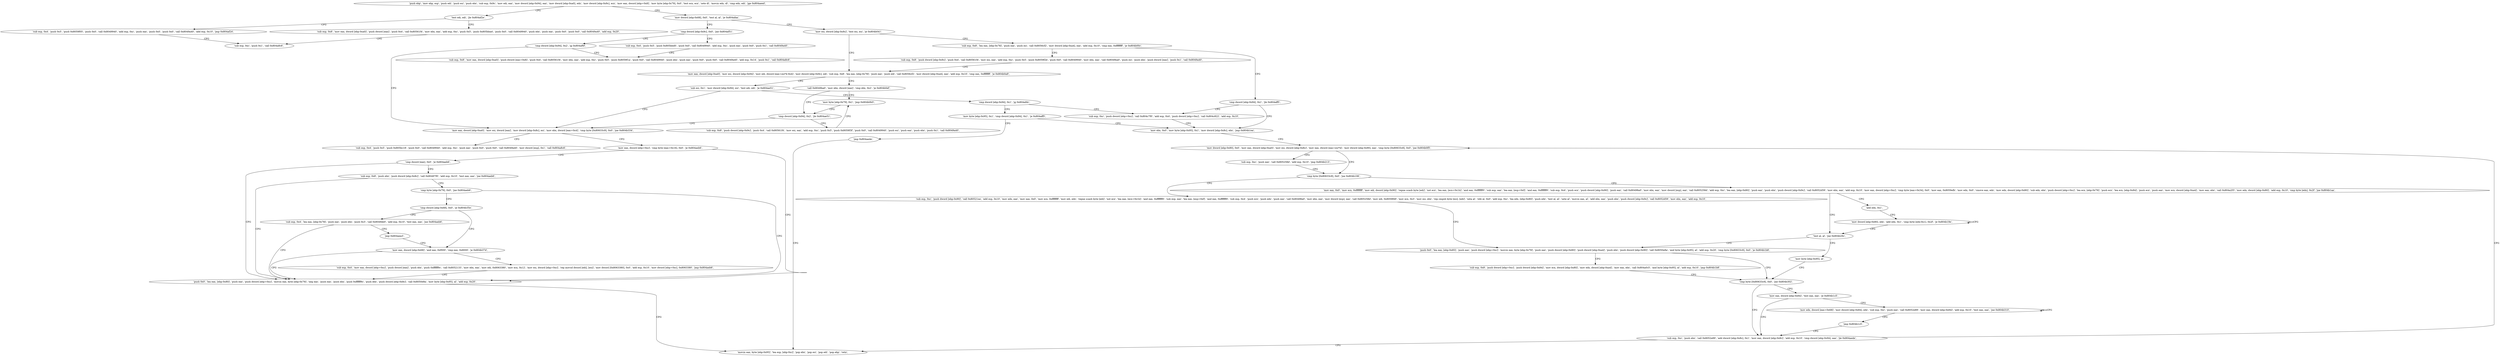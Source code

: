 digraph "func" {
"134524401" [label = "'push ebp', 'mov ebp, esp', 'push edi', 'push esi', 'push ebx', 'sub esp, 0x9c', 'mov edi, eax', 'mov dword [ebp-0x94], eax', 'mov dword [ebp-0xa0], edx', 'mov dword [ebp-0x9c], ecx', 'mov eax, dword [ebp+0x8]', 'mov byte [ebp-0x79], 0x0', 'test ecx, ecx', 'sete dl', 'movzx edx, dl', 'cmp edx, edi', 'jge 0x804aeed', " ]
"134524653" [label = "'test edi, edi', 'jle 0x804af2e', " ]
"134524456" [label = "'mov dword [ebp-0x68], 0x0', 'test al, al', 'je 0x804afaa', " ]
"134524718" [label = "'sub esp, 0x4', 'push 0x5', 'push 0x8059f05', 'push 0x0', 'call 0x8049940', 'add esp, 0xc', 'push eax', 'push 0x0', 'push 0x0', 'call 0x8049a40', 'add esp, 0x10', 'jmp 0x804af24', " ]
"134524657" [label = "'sub esp, 0x8', 'mov eax, dword [ebp-0xa0]', 'push dword [eax]', 'push 0x4', 'call 0x80561f4', 'mov ebx, eax', 'add esp, 0xc', 'push 0x5', 'push 0x805bba4', 'push 0x0', 'call 0x8049940', 'push ebx', 'push eax', 'push 0x0', 'push 0x0', 'call 0x8049a40', 'add esp, 0x20', " ]
"134524842" [label = "'mov esi, dword [ebp-0x9c]', 'test esi, esi', 'je 0x804b041', " ]
"134524471" [label = "'cmp dword [ebp-0x9c], 0x0', 'jne 0x804af51', " ]
"134524708" [label = "'sub esp, 0xc', 'push 0x1', 'call 0x804a8c6', " ]
"134524993" [label = "'mov eax, dword [ebp-0xa0]', 'mov esi, dword [ebp-0x94]', 'mov edi, dword [eax+esi*4-0x4]', 'mov dword [ebp-0x9c], edi', 'sub esp, 0x8', 'lea eax, [ebp-0x78]', 'push eax', 'push edi', 'call 0x8056cf2', 'mov dword [ebp-0xa4], eax', 'add esp, 0x10', 'cmp eax, 0xffffffff', 'je 0x804b0a9', " ]
"134524856" [label = "'sub esp, 0x8', 'lea eax, [ebp-0x78]', 'push eax', 'push esi', 'call 0x8056cf2', 'mov dword [ebp-0xa4], eax', 'add esp, 0x10', 'cmp eax, 0xffffffff', 'je 0x804b00c', " ]
"134524753" [label = "'sub esp, 0x4', 'push 0x5', 'push 0x805bbd0', 'push 0x0', 'call 0x8049940', 'add esp, 0xc', 'push eax', 'push 0x0', 'push 0x1', 'call 0x8049a40', " ]
"134524484" [label = "'cmp dword [ebp-0x94], 0x2', 'jg 0x804af6f', " ]
"134525097" [label = "'call 0x8049ba0', 'mov ebx, dword [eax]', 'cmp ebx, 0x2', 'je 0x804b0ef', " ]
"134525042" [label = "'sub esi, 0x1', 'mov dword [ebp-0x94], esi', 'test edi, edi', 'je 0x804ae51', " ]
"134524940" [label = "'sub esp, 0x8', 'push dword [ebp-0x9c]', 'push 0x4', 'call 0x80561f4', 'mov esi, eax', 'add esp, 0xc', 'push 0x5', 'push 0x8059f2b', 'push 0x0', 'call 0x8049940', 'mov ebx, eax', 'call 0x8049ba0', 'push esi', 'push ebx', 'push dword [eax]', 'push 0x1', 'call 0x8049a40', " ]
"134524883" [label = "'cmp dword [ebp-0x94], 0x1', 'jle 0x804aff5', " ]
"134524783" [label = "'sub esp, 0x8', 'mov eax, dword [ebp-0xa0]', 'push dword [eax+0x8]', 'push 0x4', 'call 0x80561f4', 'mov ebx, eax', 'add esp, 0xc', 'push 0x5', 'push 0x8059f1a', 'push 0x0', 'call 0x8049940', 'push ebx', 'push eax', 'push 0x0', 'push 0x0', 'call 0x8049a40', 'add esp, 0x14', 'push 0x1', 'call 0x804a8c6', " ]
"134524497" [label = "'mov eax, dword [ebp-0xa0]', 'mov esi, dword [eax]', 'mov dword [ebp-0x8c], esi', 'mov ebx, dword [eax+0x4]', 'cmp byte [0x80633c9], 0x0', 'jne 0x804b334', " ]
"134525167" [label = "'mov byte [ebp-0x79], 0x1', 'jmp 0x804b0b5', " ]
"134525109" [label = "'cmp dword [ebp-0x94], 0x2', 'jle 0x804ae51', " ]
"134525059" [label = "'cmp dword [ebp-0x94], 0x1', 'jg 0x804afdc', " ]
"134524917" [label = "'mov ebx, 0x0', 'mov byte [ebp-0x95], 0x1', 'mov dword [ebp-0x8c], ebx', 'jmp 0x804b1ea', " ]
"134524892" [label = "'sub esp, 0xc', 'push dword [ebp+0xc]', 'call 0x804c7f0', 'add esp, 0x4', 'push dword [ebp+0xc]', 'call 0x804c822', 'add esp, 0x10', " ]
"134525748" [label = "'sub esp, 0x4', 'push 0x5', 'push 0x805bc18', 'push 0x0', 'call 0x8049940', 'add esp, 0xc', 'push eax', 'push 0x0', 'push 0x0', 'call 0x8049a40', 'mov dword [esp], 0x1', 'call 0x804a8c6', " ]
"134524527" [label = "'mov eax, dword [ebp+0xc]', 'cmp byte [eax+0x16], 0x0', 'je 0x804aeb6', " ]
"134525122" [label = "'sub esp, 0x8', 'push dword [ebp-0x9c]', 'push 0x4', 'call 0x80561f4', 'mov esi, eax', 'add esp, 0xc', 'push 0x5', 'push 0x8059f3f', 'push 0x0', 'call 0x8049940', 'push esi', 'push eax', 'push ebx', 'push 0x1', 'call 0x8049a40', " ]
"134525072" [label = "'mov byte [ebp-0x95], 0x1', 'cmp dword [ebp-0x94], 0x1', 'je 0x804aff5', " ]
"134525418" [label = "'mov dword [ebp-0x80], 0x0', 'mov eax, dword [ebp-0xa0]', 'mov esi, dword [ebp-0x8c]', 'mov eax, dword [eax+esi*4]', 'mov dword [ebp-0x90], eax', 'cmp byte [0x80633c8], 0x0', 'jne 0x804b0f5', " ]
"134524598" [label = "'push 0x0', 'lea eax, [ebp-0x80]', 'push eax', 'push dword [ebp+0xc]', 'movzx eax, byte [ebp-0x79]', 'neg eax', 'push eax', 'push ebx', 'push 0xffffff9c', 'push ebx', 'push dword [ebp-0x8c]', 'call 0x8050e8a', 'mov byte [ebp-0x95], al', 'add esp, 0x20', " ]
"134524536" [label = "'cmp dword [eax], 0x0', 'je 0x804aeb6', " ]
"134525092" [label = "'jmp 0x804aede', " ]
"134525173" [label = "'sub esp, 0xc', 'push eax', 'call 0x805258d', 'add esp, 0x10', 'jmp 0x804b213', " ]
"134525459" [label = "'cmp byte [0x80633c9], 0x0', 'jne 0x804b106', " ]
"134524638" [label = "'movzx eax, byte [ebp-0x95]', 'lea esp, [ebp-0xc]', 'pop ebx', 'pop esi', 'pop edi', 'pop ebp', 'retn', " ]
"134524541" [label = "'sub esp, 0x8', 'push ebx', 'push dword [ebp-0x8c]', 'call 0x80497f0', 'add esp, 0x10', 'test eax, eax', 'jne 0x804aeb6', " ]
"134525190" [label = "'mov eax, 0x0', 'mov ecx, 0xffffffff', 'mov edi, dword [ebp-0x90]', 'repne scasb byte [edi]', 'not ecx', 'lea eax, [ecx+0x1b]', 'and eax, 0xfffffff0', 'sub esp, eax', 'lea eax, [esp+0xf]', 'and eax, 0xfffffff0', 'sub esp, 0x4', 'push ecx', 'push dword [ebp-0x90]', 'push eax', 'call 0x80498a0', 'mov ebx, eax', 'mov dword [esp], eax', 'call 0x805258d', 'add esp, 0xc', 'lea eax, [ebp-0x80]', 'push eax', 'push ebx', 'push dword [ebp-0x9c]', 'call 0x8052d59', 'mov ebx, eax', 'add esp, 0x10', 'mov eax, dword [ebp+0xc]', 'cmp byte [eax+0x34], 0x0', 'mov eax, 0x8059efb', 'mov edx, 0x0', 'cmove eax, edx', 'mov edx, dword [ebp-0x80]', 'sub edx, ebx', 'push dword [ebp+0xc]', 'lea ecx, [ebp-0x79]', 'push ecx', 'lea ecx, [ebp-0x84]', 'push ecx', 'push eax', 'mov ecx, dword [ebp-0xa4]', 'mov eax, ebx', 'call 0x804a2f3', 'mov edx, dword [ebp-0x80]', 'add esp, 0x10', 'cmp byte [edx], 0x2f', 'jne 0x804b1aa', " ]
"134525472" [label = "'sub esp, 0xc', 'push dword [ebp-0x90]', 'call 0x80521ea', 'add esp, 0x10', 'mov edx, eax', 'mov eax, 0x0', 'mov ecx, 0xffffffff', 'mov edi, edx', 'repne scasb byte [edi]', 'not ecx', 'lea eax, [ecx+0x1b]', 'and eax, 0xfffffff0', 'sub esp, eax', 'lea eax, [esp+0xf]', 'and eax, 0xfffffff0', 'sub esp, 0x4', 'push ecx', 'push edx', 'push eax', 'call 0x80498a0', 'mov ebx, eax', 'mov dword [esp], eax', 'call 0x805258d', 'mov edi, 0x8059f49', 'mov ecx, 0x3', 'mov esi, ebx', 'rep cmpsb byte [esi], [edi]', 'seta al', 'sbb al, 0x0', 'add esp, 0xc', 'lea edx, [ebp-0x80]', 'push edx', 'test al, al', 'sete al', 'movzx eax, al', 'add ebx, eax', 'push ebx', 'push dword [ebp-0x9c]', 'call 0x8052d59', 'mov ebx, eax', 'add esp, 0x10', " ]
"134524563" [label = "'cmp byte [ebp-0x79], 0x0', 'jne 0x804aeb6', " ]
"134525354" [label = "'test al, al', 'jne 0x804b29c', " ]
"134525339" [label = "'add edx, 0x1', " ]
"134525596" [label = "'push 0x0', 'lea eax, [ebp-0x85]', 'push eax', 'push dword [ebp+0xc]', 'movzx eax, byte [ebp-0x79]', 'push eax', 'push dword [ebp-0x80]', 'push dword [ebp-0xa4]', 'push ebx', 'push dword [ebp-0x90]', 'call 0x8050e8a', 'and byte [ebp-0x95], al', 'add esp, 0x20', 'cmp byte [0x80633c9], 0x0', 'je 0x804b1b8', " ]
"134524569" [label = "'cmp dword [ebp-0x68], 0x0', 'je 0x804b35e', " ]
"134525362" [label = "'mov byte [ebp-0x95], al', " ]
"134525342" [label = "'mov dword [ebp-0x80], edx', 'add edx, 0x1', 'cmp byte [edx-0x1], 0x2f', 'je 0x804b19e', " ]
"134525368" [label = "'cmp byte [0x80633c9], 0x0', 'jne 0x804b302', " ]
"134525698" [label = "'mov eax, dword [ebp-0x84]', 'test eax, eax', 'je 0x804b1c5', " ]
"134525381" [label = "'sub esp, 0xc', 'push ebx', 'call 0x8052e89', 'add dword [ebp-0x8c], 0x1', 'mov eax, dword [ebp-0x8c]', 'add esp, 0x10', 'cmp dword [ebp-0x94], eax', 'jle 0x804aede', " ]
"134525656" [label = "'sub esp, 0x8', 'push dword [ebp+0xc]', 'push dword [ebp-0x84]', 'mov ecx, dword [ebp-0x80]', 'mov edx, dword [ebp-0xa4]', 'mov eax, ebx', 'call 0x804a0c5', 'and byte [ebp-0x95], al', 'add esp, 0x10', 'jmp 0x804b1b8', " ]
"134525790" [label = "'sub esp, 0x4', 'lea eax, [ebp-0x78]', 'push eax', 'push ebx', 'push 0x3', 'call 0x8049de0', 'add esp, 0x10', 'test eax, eax', 'jne 0x804aeb6', " ]
"134524579" [label = "'mov eax, dword [ebp-0x68]', 'and eax, 0xf000', 'cmp eax, 0x8000', 'je 0x804b37d', " ]
"134525712" [label = "'mov edx, dword [eax+0x68]', 'mov dword [ebp-0x84], edx', 'sub esp, 0xc', 'push eax', 'call 0x8052e89', 'mov eax, dword [ebp-0x84]', 'add esp, 0x10', 'test eax, eax', 'jne 0x804b310', " ]
"134525816" [label = "'jmp 0x804aea3', " ]
"134525821" [label = "'sub esp, 0x4', 'mov eax, dword [ebp+0xc]', 'push dword [eax]', 'push ebx', 'push 0xffffff9c', 'call 0x8052133', 'mov ebx, eax', 'mov edi, 0x8063380', 'mov ecx, 0x12', 'mov esi, dword [ebp+0xc]', 'rep movsd dword [edi], [esi]', 'mov dword [0x8063380], 0x0', 'add esp, 0x10', 'mov dword [ebp+0xc], 0x8063380', 'jmp 0x804aeb6', " ]
"134525743" [label = "'jmp 0x804b1c5', " ]
"134524401" -> "134524653" [ label = "CFG" ]
"134524401" -> "134524456" [ label = "CFG" ]
"134524653" -> "134524718" [ label = "CFG" ]
"134524653" -> "134524657" [ label = "CFG" ]
"134524456" -> "134524842" [ label = "CFG" ]
"134524456" -> "134524471" [ label = "CFG" ]
"134524718" -> "134524708" [ label = "CFG" ]
"134524657" -> "134524708" [ label = "CFG" ]
"134524842" -> "134524993" [ label = "CFG" ]
"134524842" -> "134524856" [ label = "CFG" ]
"134524471" -> "134524753" [ label = "CFG" ]
"134524471" -> "134524484" [ label = "CFG" ]
"134524993" -> "134525097" [ label = "CFG" ]
"134524993" -> "134525042" [ label = "CFG" ]
"134524856" -> "134524940" [ label = "CFG" ]
"134524856" -> "134524883" [ label = "CFG" ]
"134524753" -> "134524783" [ label = "CFG" ]
"134524484" -> "134524783" [ label = "CFG" ]
"134524484" -> "134524497" [ label = "CFG" ]
"134525097" -> "134525167" [ label = "CFG" ]
"134525097" -> "134525109" [ label = "CFG" ]
"134525042" -> "134524497" [ label = "CFG" ]
"134525042" -> "134525059" [ label = "CFG" ]
"134524940" -> "134524993" [ label = "CFG" ]
"134524883" -> "134524917" [ label = "CFG" ]
"134524883" -> "134524892" [ label = "CFG" ]
"134524497" -> "134525748" [ label = "CFG" ]
"134524497" -> "134524527" [ label = "CFG" ]
"134525167" -> "134525109" [ label = "CFG" ]
"134525109" -> "134524497" [ label = "CFG" ]
"134525109" -> "134525122" [ label = "CFG" ]
"134525059" -> "134524892" [ label = "CFG" ]
"134525059" -> "134525072" [ label = "CFG" ]
"134524917" -> "134525418" [ label = "CFG" ]
"134524892" -> "134524917" [ label = "CFG" ]
"134524527" -> "134524598" [ label = "CFG" ]
"134524527" -> "134524536" [ label = "CFG" ]
"134525122" -> "134525167" [ label = "CFG" ]
"134525072" -> "134524917" [ label = "CFG" ]
"134525072" -> "134525092" [ label = "CFG" ]
"134525418" -> "134525173" [ label = "CFG" ]
"134525418" -> "134525459" [ label = "CFG" ]
"134524598" -> "134524638" [ label = "CFG" ]
"134524536" -> "134524598" [ label = "CFG" ]
"134524536" -> "134524541" [ label = "CFG" ]
"134525092" -> "134524638" [ label = "CFG" ]
"134525173" -> "134525459" [ label = "CFG" ]
"134525459" -> "134525190" [ label = "CFG" ]
"134525459" -> "134525472" [ label = "CFG" ]
"134524541" -> "134524598" [ label = "CFG" ]
"134524541" -> "134524563" [ label = "CFG" ]
"134525190" -> "134525354" [ label = "CFG" ]
"134525190" -> "134525339" [ label = "CFG" ]
"134525472" -> "134525596" [ label = "CFG" ]
"134524563" -> "134524598" [ label = "CFG" ]
"134524563" -> "134524569" [ label = "CFG" ]
"134525354" -> "134525596" [ label = "CFG" ]
"134525354" -> "134525362" [ label = "CFG" ]
"134525339" -> "134525342" [ label = "CFG" ]
"134525596" -> "134525368" [ label = "CFG" ]
"134525596" -> "134525656" [ label = "CFG" ]
"134524569" -> "134525790" [ label = "CFG" ]
"134524569" -> "134524579" [ label = "CFG" ]
"134525362" -> "134525368" [ label = "CFG" ]
"134525342" -> "134525342" [ label = "CFG" ]
"134525342" -> "134525354" [ label = "CFG" ]
"134525368" -> "134525698" [ label = "CFG" ]
"134525368" -> "134525381" [ label = "CFG" ]
"134525698" -> "134525381" [ label = "CFG" ]
"134525698" -> "134525712" [ label = "CFG" ]
"134525381" -> "134524638" [ label = "CFG" ]
"134525381" -> "134525418" [ label = "CFG" ]
"134525656" -> "134525368" [ label = "CFG" ]
"134525790" -> "134524598" [ label = "CFG" ]
"134525790" -> "134525816" [ label = "CFG" ]
"134524579" -> "134525821" [ label = "CFG" ]
"134524579" -> "134524598" [ label = "CFG" ]
"134525712" -> "134525712" [ label = "CFG" ]
"134525712" -> "134525743" [ label = "CFG" ]
"134525816" -> "134524579" [ label = "CFG" ]
"134525821" -> "134524598" [ label = "CFG" ]
"134525743" -> "134525381" [ label = "CFG" ]
}
